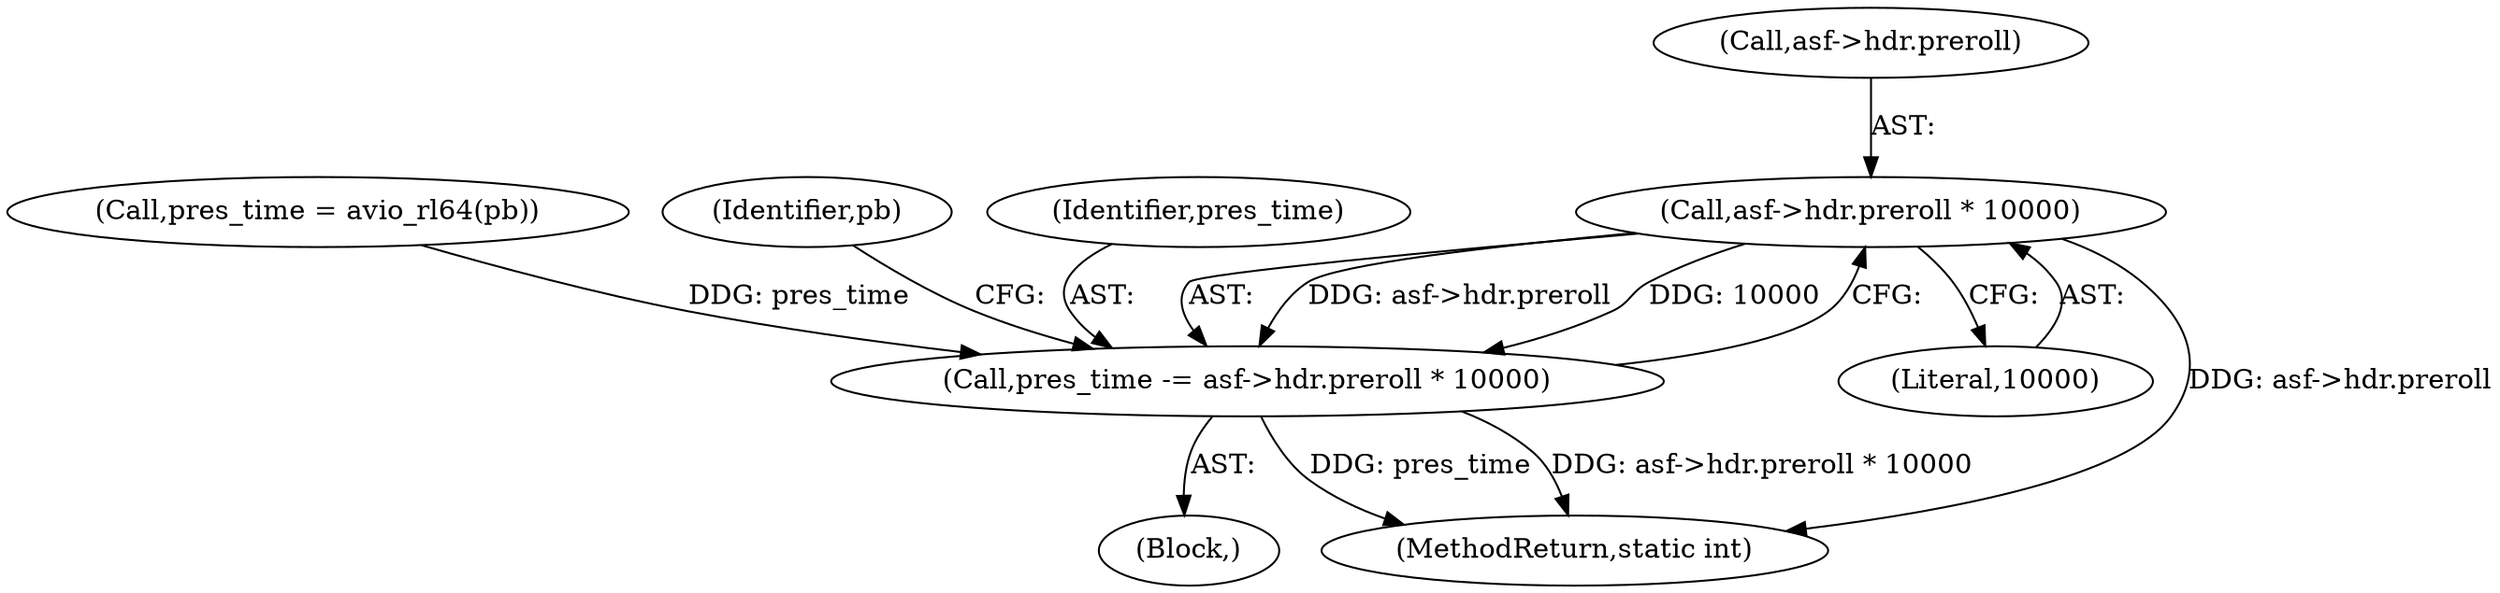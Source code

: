 digraph "0_FFmpeg_7f9ec5593e04827249e7aeb466da06a98a0d7329@pointer" {
"1000178" [label="(Call,asf->hdr.preroll * 10000)"];
"1000176" [label="(Call,pres_time -= asf->hdr.preroll * 10000)"];
"1000167" [label="(Block,)"];
"1000184" [label="(Literal,10000)"];
"1000172" [label="(Call,pres_time = avio_rl64(pb))"];
"1000186" [label="(Identifier,pb)"];
"1000179" [label="(Call,asf->hdr.preroll)"];
"1000216" [label="(MethodReturn,static int)"];
"1000178" [label="(Call,asf->hdr.preroll * 10000)"];
"1000176" [label="(Call,pres_time -= asf->hdr.preroll * 10000)"];
"1000177" [label="(Identifier,pres_time)"];
"1000178" -> "1000176"  [label="AST: "];
"1000178" -> "1000184"  [label="CFG: "];
"1000179" -> "1000178"  [label="AST: "];
"1000184" -> "1000178"  [label="AST: "];
"1000176" -> "1000178"  [label="CFG: "];
"1000178" -> "1000216"  [label="DDG: asf->hdr.preroll"];
"1000178" -> "1000176"  [label="DDG: asf->hdr.preroll"];
"1000178" -> "1000176"  [label="DDG: 10000"];
"1000176" -> "1000167"  [label="AST: "];
"1000177" -> "1000176"  [label="AST: "];
"1000186" -> "1000176"  [label="CFG: "];
"1000176" -> "1000216"  [label="DDG: pres_time"];
"1000176" -> "1000216"  [label="DDG: asf->hdr.preroll * 10000"];
"1000172" -> "1000176"  [label="DDG: pres_time"];
}

